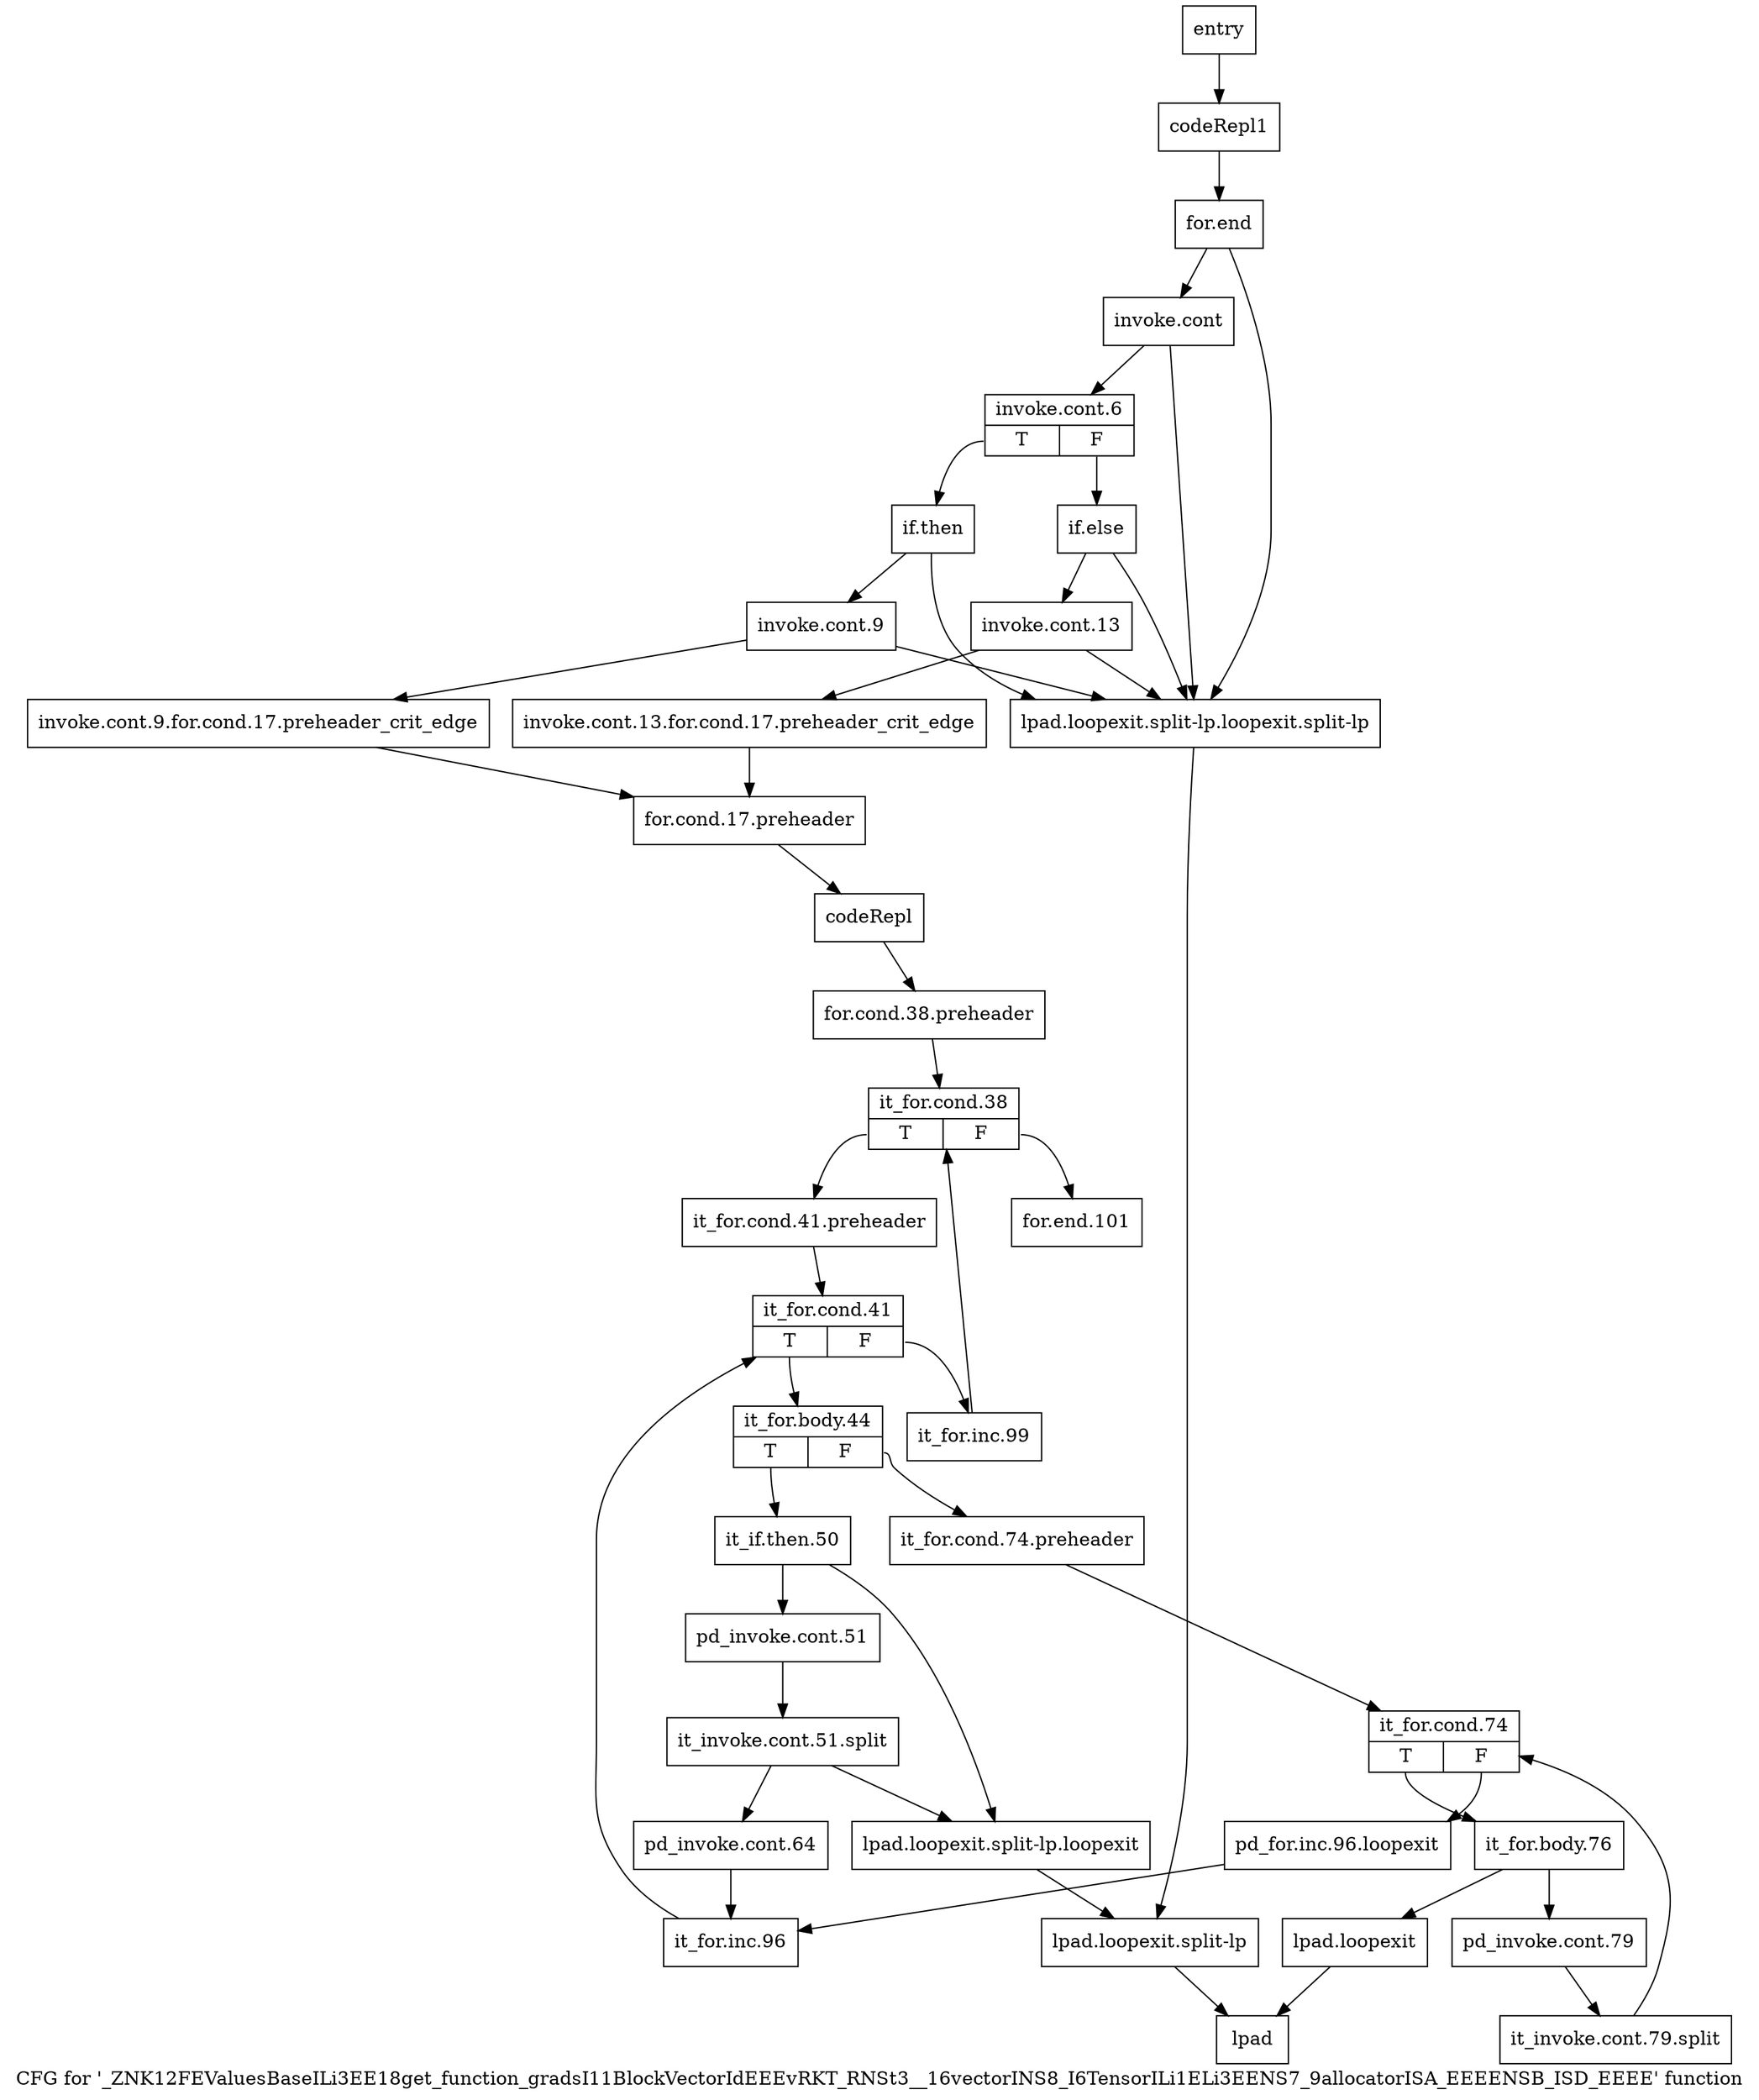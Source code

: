 digraph "CFG for '_ZNK12FEValuesBaseILi3EE18get_function_gradsI11BlockVectorIdEEEvRKT_RNSt3__16vectorINS8_I6TensorILi1ELi3EENS7_9allocatorISA_EEEENSB_ISD_EEEE' function" {
	label="CFG for '_ZNK12FEValuesBaseILi3EE18get_function_gradsI11BlockVectorIdEEEvRKT_RNSt3__16vectorINS8_I6TensorILi1ELi3EENS7_9allocatorISA_EEEENSB_ISD_EEEE' function";

	Node0x546cb20 [shape=record,label="{entry}"];
	Node0x546cb20 -> Node0x546cb70;
	Node0x546cb70 [shape=record,label="{codeRepl1}"];
	Node0x546cb70 -> Node0x546cbc0;
	Node0x546cbc0 [shape=record,label="{for.end}"];
	Node0x546cbc0 -> Node0x546cc10;
	Node0x546cbc0 -> Node0x546de90;
	Node0x546cc10 [shape=record,label="{invoke.cont}"];
	Node0x546cc10 -> Node0x546cc60;
	Node0x546cc10 -> Node0x546de90;
	Node0x546cc60 [shape=record,label="{invoke.cont.6|{<s0>T|<s1>F}}"];
	Node0x546cc60:s0 -> Node0x546ccb0;
	Node0x546cc60:s1 -> Node0x546df80;
	Node0x546ccb0 [shape=record,label="{if.then}"];
	Node0x546ccb0 -> Node0x546cd00;
	Node0x546ccb0 -> Node0x546de90;
	Node0x546cd00 [shape=record,label="{invoke.cont.9}"];
	Node0x546cd00 -> Node0x546cd50;
	Node0x546cd00 -> Node0x546de90;
	Node0x546cd50 [shape=record,label="{invoke.cont.9.for.cond.17.preheader_crit_edge}"];
	Node0x546cd50 -> Node0x546e070;
	Node0x54659d0 [shape=record,label="{lpad.loopexit}"];
	Node0x54659d0 -> Node0x546df30;
	Node0x546cda0 [shape=record,label="{lpad.loopexit.split-lp.loopexit}"];
	Node0x546cda0 -> Node0x546dee0;
	Node0x546de90 [shape=record,label="{lpad.loopexit.split-lp.loopexit.split-lp}"];
	Node0x546de90 -> Node0x546dee0;
	Node0x546dee0 [shape=record,label="{lpad.loopexit.split-lp}"];
	Node0x546dee0 -> Node0x546df30;
	Node0x546df30 [shape=record,label="{lpad}"];
	Node0x546df80 [shape=record,label="{if.else}"];
	Node0x546df80 -> Node0x546dfd0;
	Node0x546df80 -> Node0x546de90;
	Node0x546dfd0 [shape=record,label="{invoke.cont.13}"];
	Node0x546dfd0 -> Node0x546e020;
	Node0x546dfd0 -> Node0x546de90;
	Node0x546e020 [shape=record,label="{invoke.cont.13.for.cond.17.preheader_crit_edge}"];
	Node0x546e020 -> Node0x546e070;
	Node0x546e070 [shape=record,label="{for.cond.17.preheader}"];
	Node0x546e070 -> Node0x546e0c0;
	Node0x546e0c0 [shape=record,label="{codeRepl}"];
	Node0x546e0c0 -> Node0x546e110;
	Node0x546e110 [shape=record,label="{for.cond.38.preheader}"];
	Node0x546e110 -> Node0x546e160;
	Node0x546e160 [shape=record,label="{it_for.cond.38|{<s0>T|<s1>F}}"];
	Node0x546e160:s0 -> Node0x546e1b0;
	Node0x546e160:s1 -> Node0x546e5c0;
	Node0x546e1b0 [shape=record,label="{it_for.cond.41.preheader}"];
	Node0x546e1b0 -> Node0x546e200;
	Node0x546e200 [shape=record,label="{it_for.cond.41|{<s0>T|<s1>F}}"];
	Node0x546e200:s0 -> Node0x546e250;
	Node0x546e200:s1 -> Node0x546e570;
	Node0x546e250 [shape=record,label="{it_for.body.44|{<s0>T|<s1>F}}"];
	Node0x546e250:s0 -> Node0x546e2f0;
	Node0x546e250:s1 -> Node0x546e2a0;
	Node0x546e2a0 [shape=record,label="{it_for.cond.74.preheader}"];
	Node0x546e2a0 -> Node0x546e3e0;
	Node0x546e2f0 [shape=record,label="{it_if.then.50}"];
	Node0x546e2f0 -> Node0x546e340;
	Node0x546e2f0 -> Node0x546cda0;
	Node0x546e340 [shape=record,label="{pd_invoke.cont.51}"];
	Node0x546e340 -> Node0xa7f8650;
	Node0xa7f8650 [shape=record,label="{it_invoke.cont.51.split}"];
	Node0xa7f8650 -> Node0x546e390;
	Node0xa7f8650 -> Node0x546cda0;
	Node0x546e390 [shape=record,label="{pd_invoke.cont.64}"];
	Node0x546e390 -> Node0x546e520;
	Node0x546e3e0 [shape=record,label="{it_for.cond.74|{<s0>T|<s1>F}}"];
	Node0x546e3e0:s0 -> Node0x546e430;
	Node0x546e3e0:s1 -> Node0x546e4d0;
	Node0x546e430 [shape=record,label="{it_for.body.76}"];
	Node0x546e430 -> Node0x546e480;
	Node0x546e430 -> Node0x54659d0;
	Node0x546e480 [shape=record,label="{pd_invoke.cont.79}"];
	Node0x546e480 -> Node0xa842670;
	Node0xa842670 [shape=record,label="{it_invoke.cont.79.split}"];
	Node0xa842670 -> Node0x546e3e0;
	Node0x546e4d0 [shape=record,label="{pd_for.inc.96.loopexit}"];
	Node0x546e4d0 -> Node0x546e520;
	Node0x546e520 [shape=record,label="{it_for.inc.96}"];
	Node0x546e520 -> Node0x546e200;
	Node0x546e570 [shape=record,label="{it_for.inc.99}"];
	Node0x546e570 -> Node0x546e160;
	Node0x546e5c0 [shape=record,label="{for.end.101}"];
}
